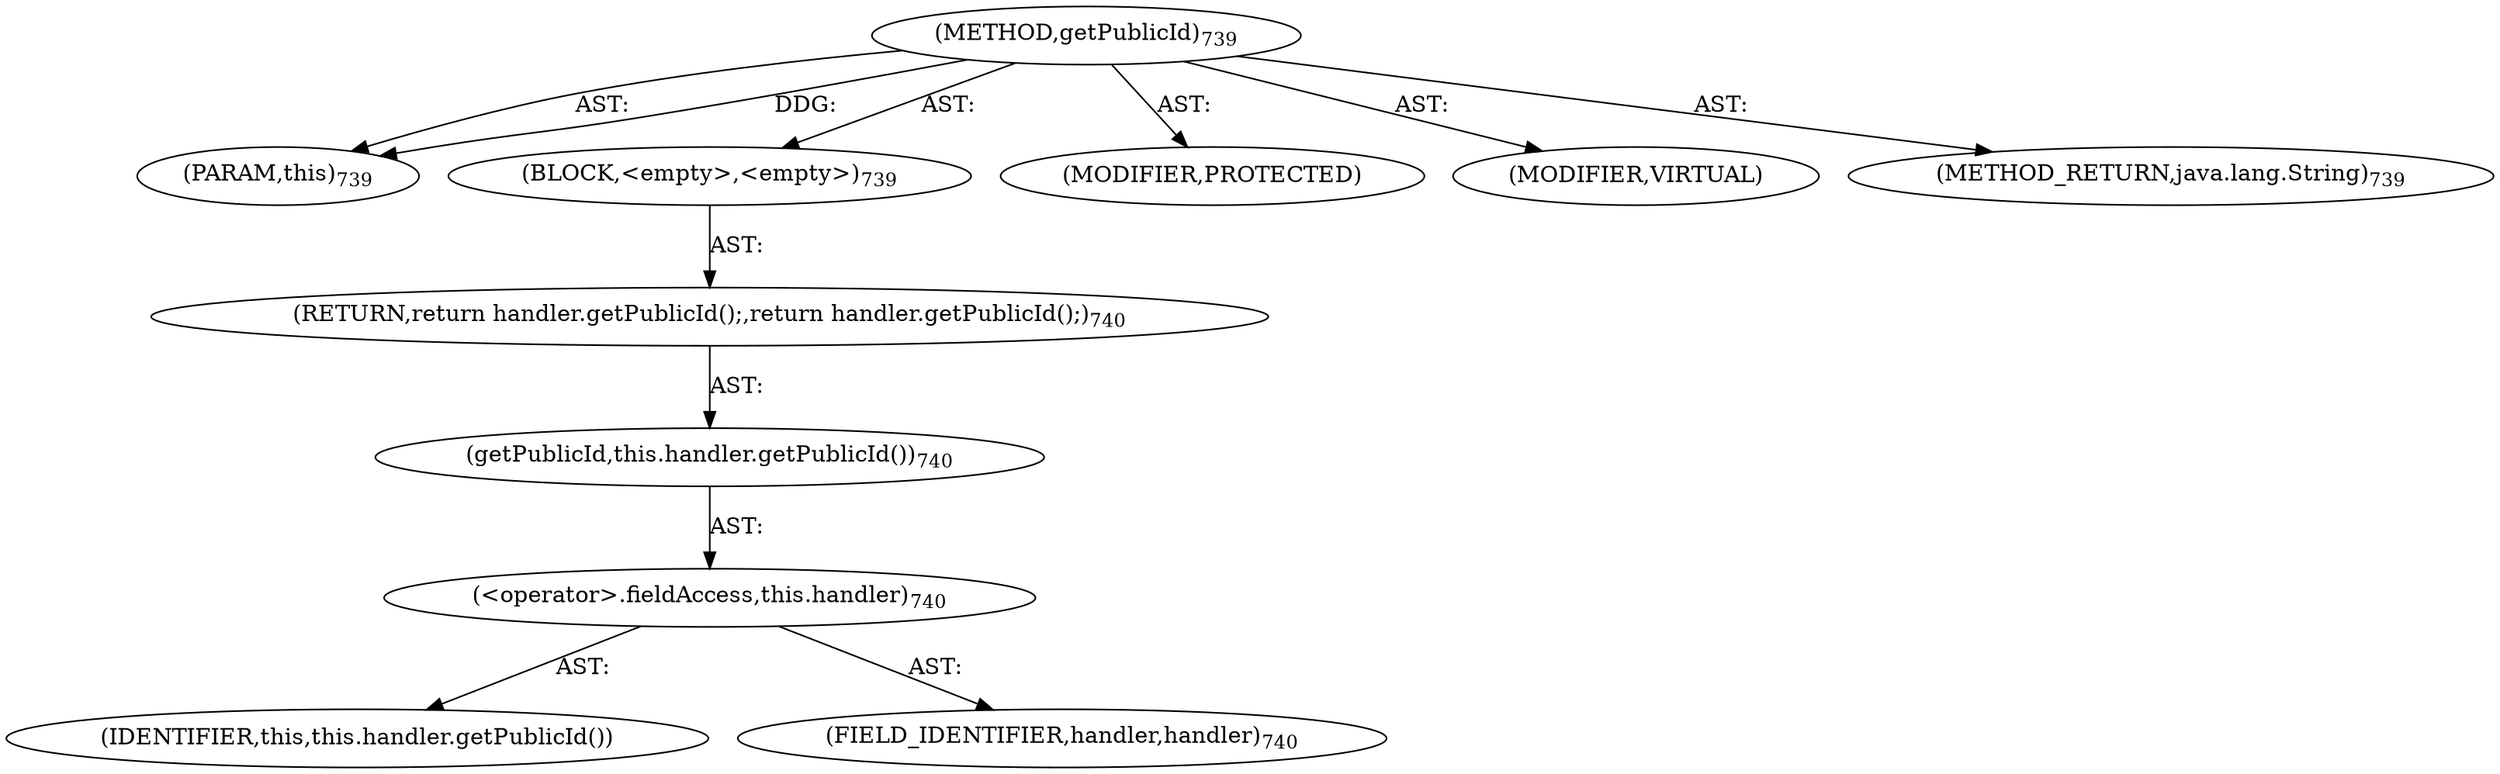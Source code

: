 digraph "getPublicId" {  
"111669149723" [label = <(METHOD,getPublicId)<SUB>739</SUB>> ]
"115964117051" [label = <(PARAM,this)<SUB>739</SUB>> ]
"25769803872" [label = <(BLOCK,&lt;empty&gt;,&lt;empty&gt;)<SUB>739</SUB>> ]
"146028888080" [label = <(RETURN,return handler.getPublicId();,return handler.getPublicId();)<SUB>740</SUB>> ]
"30064771523" [label = <(getPublicId,this.handler.getPublicId())<SUB>740</SUB>> ]
"30064771524" [label = <(&lt;operator&gt;.fieldAccess,this.handler)<SUB>740</SUB>> ]
"68719477108" [label = <(IDENTIFIER,this,this.handler.getPublicId())> ]
"55834574970" [label = <(FIELD_IDENTIFIER,handler,handler)<SUB>740</SUB>> ]
"133143986256" [label = <(MODIFIER,PROTECTED)> ]
"133143986257" [label = <(MODIFIER,VIRTUAL)> ]
"128849018907" [label = <(METHOD_RETURN,java.lang.String)<SUB>739</SUB>> ]
  "111669149723" -> "115964117051"  [ label = "AST: "] 
  "111669149723" -> "25769803872"  [ label = "AST: "] 
  "111669149723" -> "133143986256"  [ label = "AST: "] 
  "111669149723" -> "133143986257"  [ label = "AST: "] 
  "111669149723" -> "128849018907"  [ label = "AST: "] 
  "25769803872" -> "146028888080"  [ label = "AST: "] 
  "146028888080" -> "30064771523"  [ label = "AST: "] 
  "30064771523" -> "30064771524"  [ label = "AST: "] 
  "30064771524" -> "68719477108"  [ label = "AST: "] 
  "30064771524" -> "55834574970"  [ label = "AST: "] 
  "111669149723" -> "115964117051"  [ label = "DDG: "] 
}
